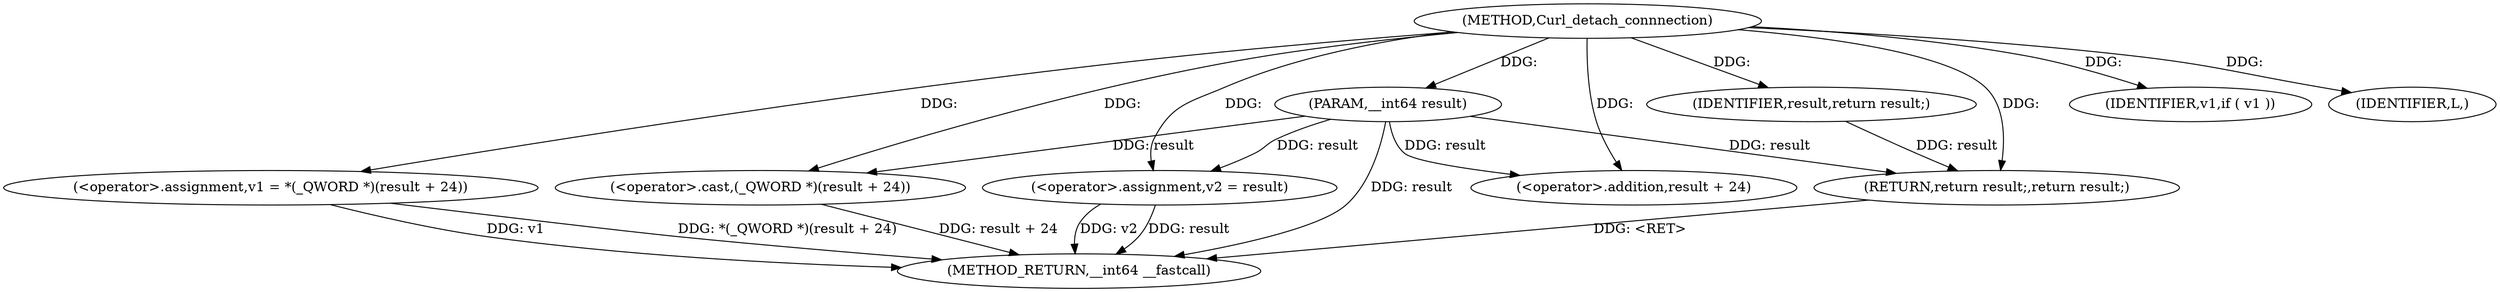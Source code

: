 digraph Curl_detach_connnection {  
"1000103" [label = "(METHOD,Curl_detach_connnection)" ]
"1000124" [label = "(METHOD_RETURN,__int64 __fastcall)" ]
"1000104" [label = "(PARAM,__int64 result)" ]
"1000108" [label = "(<operator>.assignment,v1 = *(_QWORD *)(result + 24))" ]
"1000111" [label = "(<operator>.cast,(_QWORD *)(result + 24))" ]
"1000113" [label = "(<operator>.addition,result + 24)" ]
"1000116" [label = "(<operator>.assignment,v2 = result)" ]
"1000120" [label = "(IDENTIFIER,v1,if ( v1 ))" ]
"1000121" [label = "(IDENTIFIER,L,)" ]
"1000122" [label = "(RETURN,return result;,return result;)" ]
"1000123" [label = "(IDENTIFIER,result,return result;)" ]
  "1000111" -> "1000124"  [ label = "DDG: result + 24"] 
  "1000116" -> "1000124"  [ label = "DDG: v2"] 
  "1000108" -> "1000124"  [ label = "DDG: v1"] 
  "1000116" -> "1000124"  [ label = "DDG: result"] 
  "1000108" -> "1000124"  [ label = "DDG: *(_QWORD *)(result + 24)"] 
  "1000104" -> "1000124"  [ label = "DDG: result"] 
  "1000122" -> "1000124"  [ label = "DDG: <RET>"] 
  "1000103" -> "1000104"  [ label = "DDG: "] 
  "1000103" -> "1000108"  [ label = "DDG: "] 
  "1000104" -> "1000111"  [ label = "DDG: result"] 
  "1000103" -> "1000111"  [ label = "DDG: "] 
  "1000104" -> "1000113"  [ label = "DDG: result"] 
  "1000103" -> "1000113"  [ label = "DDG: "] 
  "1000104" -> "1000116"  [ label = "DDG: result"] 
  "1000103" -> "1000116"  [ label = "DDG: "] 
  "1000103" -> "1000120"  [ label = "DDG: "] 
  "1000103" -> "1000121"  [ label = "DDG: "] 
  "1000123" -> "1000122"  [ label = "DDG: result"] 
  "1000104" -> "1000122"  [ label = "DDG: result"] 
  "1000103" -> "1000122"  [ label = "DDG: "] 
  "1000103" -> "1000123"  [ label = "DDG: "] 
}
